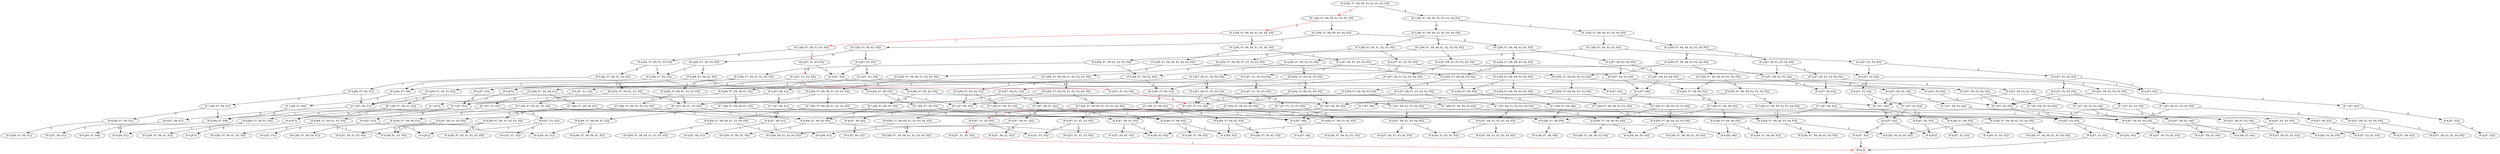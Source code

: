 strict digraph G {
  1 [ label="(P 0,[F6, F7, F8, F9, F1, F2, F3, F4, F5])" ];
  2 [ label="(P 1,[F6, F7, F8, F9, F1, F3, F4, F5])" ];
  3 [ label="(P 2,[F6, F7, F8, F9, F3, F4, F5])" ];
  4 [ label="(P 3,[F6, F7, F9, F3, F5])" ];
  5 [ label="(P 4,[F7, F3, F5])" ];
  6 [ label="(P 5,[F7, F3])" ];
  7 [ label="(P 6,[F7])" ];
  8 [ label="(P 7,[F7])" ];
  9 [ label="(P 8,[F7])" ];
  10 [ label="(P 9,[F7])" ];
  11 [ label="(P 6,[F7, F3])" ];
  12 [ label="(P 7,[F7, F3])" ];
  13 [ label="(P 8,[F7, F3])" ];
  14 [ label="(P 9,[F3])" ];
  15 [ label="(P 9,[F7, F3])" ];
  16 [ color="red" label="(P10,[])" ];
  17 [ label="(P 5,[F7, F3, F5])" ];
  18 [ label="(P 6,[F7, F3, F5])" ];
  19 [ label="(P 7,[F7, F3, F5])" ];
  20 [ label="(P 8,[F7, F3, F5])" ];
  21 [ label="(P 9,[F3, F5])" ];
  22 [ label="(P 9,[F7, F3, F5])" ];
  23 [ label="(P 4,[F6, F7, F9, F3, F5])" ];
  24 [ label="(P 5,[F6, F7, F9, F3])" ];
  25 [ label="(P 6,[F6, F7, F9])" ];
  26 [ label="(P 7,[F6, F7, F9])" ];
  27 [ label="(P 8,[F6, F7, F9])" ];
  28 [ label="(P 9,[F6, F7, F9])" ];
  29 [ label="(P 6,[F6, F7, F9, F3])" ];
  30 [ label="(P 7,[F7, F9, F3])" ];
  31 [ label="(P 8,[F7, F9, F3])" ];
  32 [ label="(P 9,[F7, F9, F3])" ];
  33 [ label="(P 7,[F6, F7, F9, F3])" ];
  34 [ label="(P 8,[F6, F7, F9, F3])" ];
  35 [ label="(P 9,[F9, F3])" ];
  36 [ label="(P 9,[F6, F7, F9, F3])" ];
  37 [ label="(P 5,[F6, F7, F9, F3, F5])" ];
  38 [ label="(P 6,[F6, F7, F9, F3, F5])" ];
  39 [ label="(P 7,[F7, F9, F3, F5])" ];
  40 [ label="(P 8,[F7, F9, F3, F5])" ];
  41 [ label="(P 9,[F9, F3, F5])" ];
  42 [ label="(P 9,[F7, F9, F3, F5])" ];
  43 [ label="(P 7,[F6, F7, F9, F3, F5])" ];
  44 [ label="(P 8,[F6, F7, F9, F3, F5])" ];
  45 [ label="(P 9,[F6, F7, F9, F3, F5])" ];
  46 [ label="(P 3,[F6, F7, F8, F9, F3, F4, F5])" ];
  47 [ label="(P 4,[F7, F8, F3, F4, F5])" ];
  48 [ label="(P 5,[F7, F8, F3, F4])" ];
  49 [ label="(P 6,[F7, F8])" ];
  50 [ label="(P 7,[F7, F8])" ];
  51 [ label="(P 8,[F7, F8])" ];
  52 [ label="(P 9,[F7, F8])" ];
  53 [ label="(P 6,[F7, F8, F3, F4])" ];
  54 [ label="(P 7,[F7, F8, F3, F4])" ];
  55 [ label="(P 8,[F7, F8, F3, F4])" ];
  56 [ label="(P 9,[F8, F3, F4])" ];
  57 [ label="(P 9,[F7, F8, F3, F4])" ];
  58 [ label="(P 5,[F7, F8, F3, F4, F5])" ];
  59 [ label="(P 6,[F7, F8, F3, F4, F5])" ];
  60 [ label="(P 7,[F7, F8, F3, F4, F5])" ];
  61 [ label="(P 8,[F7, F8, F3, F4, F5])" ];
  62 [ label="(P 9,[F8, F3, F4, F5])" ];
  63 [ label="(P 9,[F7, F8, F3, F4, F5])" ];
  64 [ label="(P 4,[F6, F7, F8, F9, F3, F4, F5])" ];
  65 [ label="(P 5,[F6, F7, F8, F9, F3, F4])" ];
  66 [ label="(P 6,[F6, F7, F8, F9])" ];
  67 [ label="(P 7,[F6, F7, F8, F9])" ];
  68 [ label="(P 8,[F6, F7, F8, F9])" ];
  69 [ label="(P 9,[F8, F9])" ];
  70 [ label="(P 9,[F6, F7, F8, F9])" ];
  71 [ label="(P 6,[F6, F7, F8, F9, F3, F4])" ];
  72 [ label="(P 7,[F6, F7, F8, F9, F3, F4])" ];
  73 [ label="(P 8,[F6, F7, F8, F9, F3, F4])" ];
  74 [ label="(P 9,[F8, F9, F3, F4])" ];
  75 [ label="(P 9,[F6, F7, F8, F9, F3, F4])" ];
  76 [ label="(P 5,[F6, F7, F8, F9, F3, F4, F5])" ];
  77 [ label="(P 6,[F6, F7, F8, F9, F3, F4, F5])" ];
  78 [ label="(P 7,[F6, F7, F8, F9, F3, F4, F5])" ];
  79 [ label="(P 8,[F6, F7, F8, F9, F3, F4, F5])" ];
  80 [ label="(P 9,[F8, F9, F3, F4, F5])" ];
  81 [ label="(P 9,[F6, F7, F8, F9, F3, F4, F5])" ];
  82 [ label="(P 2,[F6, F7, F8, F9, F1, F3, F4, F5])" ];
  83 [ label="(P 3,[F6, F7, F9, F1, F3, F5])" ];
  84 [ label="(P 4,[F7, F1, F3, F5])" ];
  85 [ label="(P 5,[F7, F1, F3, F5])" ];
  86 [ label="(P 6,[F7, F1])" ];
  87 [ label="(P 7,[F7, F1])" ];
  88 [ label="(P 8,[F7, F1])" ];
  89 [ label="(P 9,[F1])" ];
  90 [ label="(P 9,[F7, F1])" ];
  91 [ label="(P 6,[F7, F1, F3, F5])" ];
  92 [ label="(P 7,[F7, F1, F3, F5])" ];
  93 [ label="(P 8,[F7, F1, F3, F5])" ];
  94 [ label="(P 9,[F1, F3, F5])" ];
  95 [ label="(P 9,[F7, F1, F3, F5])" ];
  96 [ label="(P 4,[F6, F7, F9, F1, F3, F5])" ];
  97 [ label="(P 5,[F6, F7, F9, F1, F3, F5])" ];
  98 [ label="(P 6,[F6, F7, F9, F1])" ];
  99 [ label="(P 7,[F7, F9, F1])" ];
  100 [ label="(P 8,[F7, F9, F1])" ];
  101 [ label="(P 9,[F7, F9, F1])" ];
  102 [ label="(P 7,[F6, F7, F9, F1])" ];
  103 [ label="(P 8,[F6, F7, F9, F1])" ];
  104 [ label="(P 9,[F9, F1])" ];
  105 [ label="(P 9,[F6, F7, F9, F1])" ];
  106 [ label="(P 6,[F6, F7, F9, F1, F3, F5])" ];
  107 [ label="(P 7,[F7, F9, F1, F3, F5])" ];
  108 [ label="(P 8,[F7, F9, F1, F3, F5])" ];
  109 [ label="(P 9,[F9, F1, F3, F5])" ];
  110 [ label="(P 9,[F7, F9, F1, F3, F5])" ];
  111 [ label="(P 7,[F6, F7, F9, F1, F3, F5])" ];
  112 [ label="(P 8,[F6, F7, F9, F1, F3, F5])" ];
  113 [ label="(P 9,[F6, F7, F9, F1, F3, F5])" ];
  114 [ label="(P 3,[F6, F7, F8, F9, F1, F3, F4, F5])" ];
  115 [ label="(P 4,[F7, F8, F1, F3, F4, F5])" ];
  116 [ label="(P 5,[F7, F8, F1, F3, F4, F5])" ];
  117 [ label="(P 6,[F7, F8, F1])" ];
  118 [ label="(P 7,[F7, F8, F1])" ];
  119 [ label="(P 8,[F7, F8, F1])" ];
  120 [ label="(P 9,[F8, F1])" ];
  121 [ label="(P 9,[F7, F8, F1])" ];
  122 [ label="(P 6,[F7, F8, F1, F3, F4, F5])" ];
  123 [ label="(P 7,[F7, F8, F1, F3, F4, F5])" ];
  124 [ label="(P 8,[F7, F8, F1, F3, F4, F5])" ];
  125 [ label="(P 9,[F8, F1, F3, F4, F5])" ];
  126 [ label="(P 9,[F7, F8, F1, F3, F4, F5])" ];
  127 [ label="(P 4,[F6, F7, F8, F9, F1, F3, F4, F5])" ];
  128 [ label="(P 5,[F6, F7, F8, F9, F1, F3, F4, F5])" ];
  129 [ label="(P 6,[F6, F7, F8, F9, F1])" ];
  130 [ label="(P 7,[F6, F7, F8, F9, F1])" ];
  131 [ label="(P 8,[F6, F7, F8, F9, F1])" ];
  132 [ label="(P 9,[F8, F9, F1])" ];
  133 [ label="(P 9,[F6, F7, F8, F9, F1])" ];
  134 [ label="(P 6,[F6, F7, F8, F9, F1, F3, F4, F5])" ];
  135 [ label="(P 7,[F6, F7, F8, F9, F1, F3, F4, F5])" ];
  136 [ label="(P 8,[F6, F7, F8, F9, F1, F3, F4, F5])" ];
  137 [ label="(P 9,[F8, F9, F1, F3, F4, F5])" ];
  138 [ label="(P 9,[F6, F7, F8, F9, F1, F3, F4, F5])" ];
  139 [ label="(P 1,[F6, F7, F8, F9, F1, F2, F3, F4, F5])" ];
  140 [ label="(P 2,[F6, F7, F8, F9, F2, F3, F4, F5])" ];
  141 [ label="(P 3,[F6, F7, F9, F2, F3, F5])" ];
  142 [ label="(P 4,[F7, F2, F3, F5])" ];
  143 [ label="(P 5,[F7, F2, F3])" ];
  144 [ label="(P 6,[F7, F2])" ];
  145 [ label="(P 7,[F7, F2])" ];
  146 [ label="(P 8,[F7, F2])" ];
  147 [ label="(P 9,[F7, F2])" ];
  148 [ label="(P 6,[F7, F2, F3])" ];
  149 [ label="(P 7,[F7, F2, F3])" ];
  150 [ label="(P 8,[F7, F2, F3])" ];
  151 [ label="(P 9,[F7, F2, F3])" ];
  152 [ label="(P 5,[F7, F2, F3, F5])" ];
  153 [ label="(P 6,[F7, F2, F3, F5])" ];
  154 [ label="(P 7,[F7, F2, F3, F5])" ];
  155 [ label="(P 8,[F7, F2, F3, F5])" ];
  156 [ label="(P 9,[F7, F2, F3, F5])" ];
  157 [ label="(P 4,[F6, F7, F9, F2, F3, F5])" ];
  158 [ label="(P 5,[F6, F7, F9, F2, F3])" ];
  159 [ label="(P 6,[F6, F7, F9, F2])" ];
  160 [ label="(P 7,[F6, F7, F9, F2])" ];
  161 [ label="(P 8,[F6, F7, F9, F2])" ];
  162 [ label="(P 9,[F6, F7, F9, F2])" ];
  163 [ label="(P 6,[F6, F7, F9, F2, F3])" ];
  164 [ label="(P 7,[F6, F7, F9, F2, F3])" ];
  165 [ label="(P 8,[F6, F7, F9, F2, F3])" ];
  166 [ label="(P 9,[F6, F7, F9, F2, F3])" ];
  167 [ label="(P 5,[F6, F7, F9, F2, F3, F5])" ];
  168 [ label="(P 6,[F6, F7, F9, F2, F3, F5])" ];
  169 [ label="(P 7,[F6, F7, F9, F2, F3, F5])" ];
  170 [ label="(P 8,[F6, F7, F9, F2, F3, F5])" ];
  171 [ label="(P 9,[F6, F7, F9, F2, F3, F5])" ];
  172 [ label="(P 3,[F6, F7, F8, F9, F2, F3, F4, F5])" ];
  173 [ label="(P 4,[F7, F8, F2, F3, F4, F5])" ];
  174 [ label="(P 5,[F7, F8, F2, F3, F4])" ];
  175 [ label="(P 6,[F7, F8, F2])" ];
  176 [ label="(P 7,[F7, F8, F2])" ];
  177 [ label="(P 8,[F7, F8, F2])" ];
  178 [ label="(P 9,[F7, F8, F2])" ];
  179 [ label="(P 6,[F7, F8, F2, F3, F4])" ];
  180 [ label="(P 7,[F7, F8, F2, F3, F4])" ];
  181 [ label="(P 8,[F7, F8, F2, F3, F4])" ];
  182 [ label="(P 9,[F7, F8, F2, F3, F4])" ];
  183 [ label="(P 5,[F7, F8, F2, F3, F4, F5])" ];
  184 [ label="(P 6,[F7, F8, F2, F3, F4, F5])" ];
  185 [ label="(P 7,[F7, F8, F2, F3, F4, F5])" ];
  186 [ label="(P 8,[F7, F8, F2, F3, F4, F5])" ];
  187 [ label="(P 9,[F7, F8, F2, F3, F4, F5])" ];
  188 [ label="(P 4,[F6, F7, F8, F9, F2, F3, F4, F5])" ];
  189 [ label="(P 5,[F6, F7, F8, F9, F2, F3, F4])" ];
  190 [ label="(P 6,[F6, F7, F8, F9, F2])" ];
  191 [ label="(P 7,[F6, F7, F8, F9, F2])" ];
  192 [ label="(P 8,[F6, F7, F8, F9, F2])" ];
  193 [ label="(P 9,[F6, F7, F8, F9, F2])" ];
  194 [ label="(P 6,[F6, F7, F8, F9, F2, F3, F4])" ];
  195 [ label="(P 7,[F6, F7, F8, F9, F2, F3, F4])" ];
  196 [ label="(P 8,[F6, F7, F8, F9, F2, F3, F4])" ];
  197 [ label="(P 9,[F6, F7, F8, F9, F2, F3, F4])" ];
  198 [ label="(P 5,[F6, F7, F8, F9, F2, F3, F4, F5])" ];
  199 [ label="(P 6,[F6, F7, F8, F9, F2, F3, F4, F5])" ];
  200 [ label="(P 7,[F6, F7, F8, F9, F2, F3, F4, F5])" ];
  201 [ label="(P 8,[F6, F7, F8, F9, F2, F3, F4, F5])" ];
  202 [ label="(P 9,[F6, F7, F8, F9, F2, F3, F4, F5])" ];
  203 [ label="(P 2,[F6, F7, F8, F9, F1, F2, F3, F4, F5])" ];
  204 [ label="(P 3,[F6, F7, F9, F1, F2, F3, F5])" ];
  205 [ label="(P 4,[F7, F1, F2, F3, F5])" ];
  206 [ label="(P 5,[F7, F1, F2, F3, F5])" ];
  207 [ label="(P 6,[F7, F1, F2])" ];
  208 [ label="(P 7,[F7, F1, F2])" ];
  209 [ label="(P 8,[F7, F1, F2])" ];
  210 [ label="(P 9,[F7, F1, F2])" ];
  211 [ label="(P 6,[F7, F1, F2, F3, F5])" ];
  212 [ label="(P 7,[F7, F1, F2, F3, F5])" ];
  213 [ label="(P 8,[F7, F1, F2, F3, F5])" ];
  214 [ label="(P 9,[F7, F1, F2, F3, F5])" ];
  215 [ label="(P 4,[F6, F7, F9, F1, F2, F3, F5])" ];
  216 [ label="(P 5,[F6, F7, F9, F1, F2, F3, F5])" ];
  217 [ label="(P 6,[F6, F7, F9, F1, F2])" ];
  218 [ label="(P 7,[F6, F7, F9, F1, F2])" ];
  219 [ label="(P 8,[F6, F7, F9, F1, F2])" ];
  220 [ label="(P 9,[F6, F7, F9, F1, F2])" ];
  221 [ label="(P 6,[F6, F7, F9, F1, F2, F3, F5])" ];
  222 [ label="(P 7,[F6, F7, F9, F1, F2, F3, F5])" ];
  223 [ label="(P 8,[F6, F7, F9, F1, F2, F3, F5])" ];
  224 [ label="(P 9,[F6, F7, F9, F1, F2, F3, F5])" ];
  225 [ label="(P 3,[F6, F7, F8, F9, F1, F2, F3, F4, F5])" ];
  226 [ label="(P 4,[F7, F8, F1, F2, F3, F4, F5])" ];
  227 [ label="(P 5,[F7, F8, F1, F2, F3, F4, F5])" ];
  228 [ label="(P 6,[F7, F8, F1, F2])" ];
  229 [ label="(P 7,[F7, F8, F1, F2])" ];
  230 [ label="(P 8,[F7, F8, F1, F2])" ];
  231 [ label="(P 9,[F7, F8, F1, F2])" ];
  232 [ label="(P 6,[F7, F8, F1, F2, F3, F4, F5])" ];
  233 [ label="(P 7,[F7, F8, F1, F2, F3, F4, F5])" ];
  234 [ label="(P 8,[F7, F8, F1, F2, F3, F4, F5])" ];
  235 [ label="(P 9,[F7, F8, F1, F2, F3, F4, F5])" ];
  236 [ label="(P 4,[F6, F7, F8, F9, F1, F2, F3, F4, F5])" ];
  237 [ label="(P 5,[F6, F7, F8, F9, F1, F2, F3, F4, F5])" ];
  238 [ label="(P 6,[F6, F7, F8, F9, F1, F2])" ];
  239 [ label="(P 7,[F6, F7, F8, F9, F1, F2])" ];
  240 [ label="(P 8,[F6, F7, F8, F9, F1, F2])" ];
  241 [ label="(P 9,[F6, F7, F8, F9, F1, F2])" ];
  242 [ label="(P 6,[F6, F7, F8, F9, F1, F2, F3, F4, F5])" ];
  243 [ label="(P 7,[F6, F7, F8, F9, F1, F2, F3, F4, F5])" ];
  244 [ label="(P 8,[F6, F7, F8, F9, F1, F2, F3, F4, F5])" ];
  245 [ label="(P 9,[F6, F7, F8, F9, F1, F2, F3, F4, F5])" ];
  9 -> 10 [ label="0" ];
  8 -> 9 [ label="0" ];
  7 -> 8 [ label="0" ];
  6 -> 7 [ label="1" ];
  13 -> 14 [ label="1" ];
  15 -> 16 [ label="1" ];
  13 -> 15 [ label="0" ];
  12 -> 13 [ label="0" ];
  11 -> 12 [ label="0" ];
  6 -> 11 [ label="0" ];
  5 -> 6 [ label="1" ];
  17 -> 7 [ label="1" ];
  20 -> 21 [ label="1" ];
  22 -> 16 [ label="1" ];
  20 -> 22 [ label="0" ];
  19 -> 20 [ label="0" ];
  18 -> 19 [ label="0" ];
  17 -> 18 [ label="0" ];
  5 -> 17 [ label="0" ];
  4 -> 5 [ label="1" ];
  27 -> 28 [ label="0" ];
  26 -> 27 [ label="0" ];
  25 -> 26 [ label="0" ];
  24 -> 25 [ label="1" ];
  31 -> 32 [ label="0" ];
  30 -> 31 [ label="0" ];
  29 -> 30 [ label="1" ];
  34 -> 35 [ label="1" ];
  34 -> 36 [ label="0" ];
  33 -> 34 [ label="0" ];
  29 -> 33 [ label="0" ];
  24 -> 29 [ label="0" ];
  23 -> 24 [ label="1" ];
  37 -> 25 [ label="1" ];
  40 -> 41 [ label="1" ];
  40 -> 42 [ label="0" ];
  39 -> 40 [ label="0" ];
  38 -> 39 [ label="1" ];
  44 -> 41 [ label="1" ];
  44 -> 45 [ label="0" ];
  43 -> 44 [ label="0" ];
  38 -> 43 [ label="0" ];
  37 -> 38 [ label="0" ];
  23 -> 37 [ label="0" ];
  4 -> 23 [ label="0" ];
  3 -> 4 [ label="1" ];
  51 -> 52 [ label="0" ];
  50 -> 51 [ label="0" ];
  49 -> 50 [ label="0" ];
  48 -> 49 [ label="1" ];
  53 -> 12 [ label="1" ];
  55 -> 56 [ label="1" ];
  55 -> 57 [ label="0" ];
  54 -> 55 [ label="0" ];
  53 -> 54 [ label="0" ];
  48 -> 53 [ label="0" ];
  47 -> 48 [ label="1" ];
  58 -> 49 [ label="1" ];
  59 -> 19 [ label="1" ];
  61 -> 62 [ label="1" ];
  61 -> 63 [ label="0" ];
  60 -> 61 [ label="0" ];
  59 -> 60 [ label="0" ];
  58 -> 59 [ label="0" ];
  47 -> 58 [ label="0" ];
  46 -> 47 [ label="1" ];
  68 -> 69 [ label="1" ];
  68 -> 70 [ label="0" ];
  67 -> 68 [ label="0" ];
  66 -> 67 [ label="0" ];
  65 -> 66 [ label="1" ];
  71 -> 30 [ label="1" ];
  73 -> 74 [ label="1" ];
  73 -> 75 [ label="0" ];
  72 -> 73 [ label="0" ];
  71 -> 72 [ label="0" ];
  65 -> 71 [ label="0" ];
  64 -> 65 [ label="1" ];
  76 -> 66 [ label="1" ];
  77 -> 39 [ label="1" ];
  79 -> 80 [ label="1" ];
  79 -> 81 [ label="0" ];
  78 -> 79 [ label="0" ];
  77 -> 78 [ label="0" ];
  76 -> 77 [ label="0" ];
  64 -> 76 [ label="0" ];
  46 -> 64 [ label="0" ];
  3 -> 46 [ label="0" ];
  2 -> 3 [ label="1" ];
  84 -> 6 [ label="1" ];
  87 -> 9 [ label="1" ];
  88 -> 89 [ label="1" ];
  88 -> 90 [ label="0" ];
  87 -> 88 [ label="0" ];
  86 -> 87 [ label="0" ];
  85 -> 86 [ label="1" ];
  92 -> 20 [ label="1" ];
  93 -> 94 [ label="1" ];
  95 -> 16 [ color="red" label="1" ];
  93 -> 95 [ color="red" label="0" ];
  92 -> 93 [ color="red" label="0" ];
  91 -> 92 [ color="red" label="0" ];
  85 -> 91 [ color="red" label="0" ];
  84 -> 85 [ color="red" label="0" ];
  83 -> 84 [ color="red" label="1" ];
  96 -> 24 [ label="1" ];
  100 -> 101 [ label="0" ];
  99 -> 100 [ label="0" ];
  98 -> 99 [ label="1" ];
  102 -> 27 [ label="1" ];
  103 -> 104 [ label="1" ];
  103 -> 105 [ label="0" ];
  102 -> 103 [ label="0" ];
  98 -> 102 [ label="0" ];
  97 -> 98 [ label="1" ];
  107 -> 40 [ label="1" ];
  108 -> 109 [ label="1" ];
  108 -> 110 [ label="0" ];
  107 -> 108 [ label="0" ];
  106 -> 107 [ label="1" ];
  111 -> 44 [ label="1" ];
  112 -> 109 [ label="1" ];
  112 -> 113 [ label="0" ];
  111 -> 112 [ label="0" ];
  106 -> 111 [ label="0" ];
  97 -> 106 [ label="0" ];
  96 -> 97 [ label="0" ];
  83 -> 96 [ label="0" ];
  82 -> 83 [ color="red" label="1" ];
  115 -> 48 [ label="1" ];
  117 -> 87 [ label="1" ];
  118 -> 51 [ label="1" ];
  119 -> 120 [ label="1" ];
  119 -> 121 [ label="0" ];
  118 -> 119 [ label="0" ];
  117 -> 118 [ label="0" ];
  116 -> 117 [ label="1" ];
  122 -> 92 [ label="1" ];
  123 -> 61 [ label="1" ];
  124 -> 125 [ label="1" ];
  124 -> 126 [ label="0" ];
  123 -> 124 [ label="0" ];
  122 -> 123 [ label="0" ];
  116 -> 122 [ label="0" ];
  115 -> 116 [ label="0" ];
  114 -> 115 [ label="1" ];
  127 -> 65 [ label="1" ];
  129 -> 99 [ label="1" ];
  130 -> 68 [ label="1" ];
  131 -> 132 [ label="1" ];
  131 -> 133 [ label="0" ];
  130 -> 131 [ label="0" ];
  129 -> 130 [ label="0" ];
  128 -> 129 [ label="1" ];
  134 -> 107 [ label="1" ];
  135 -> 79 [ label="1" ];
  136 -> 137 [ label="1" ];
  136 -> 138 [ label="0" ];
  135 -> 136 [ label="0" ];
  134 -> 135 [ label="0" ];
  128 -> 134 [ label="0" ];
  127 -> 128 [ label="0" ];
  114 -> 127 [ label="0" ];
  82 -> 114 [ label="0" ];
  2 -> 82 [ color="red" label="0" ];
  1 -> 2 [ color="red" label="1" ];
  146 -> 147 [ label="0" ];
  145 -> 146 [ label="0" ];
  144 -> 145 [ label="0" ];
  143 -> 144 [ label="1" ];
  148 -> 12 [ label="1" ];
  149 -> 13 [ label="1" ];
  150 -> 14 [ label="1" ];
  150 -> 151 [ label="0" ];
  149 -> 150 [ label="0" ];
  148 -> 149 [ label="0" ];
  143 -> 148 [ label="0" ];
  142 -> 143 [ label="1" ];
  152 -> 144 [ label="1" ];
  153 -> 19 [ label="1" ];
  154 -> 20 [ label="1" ];
  155 -> 21 [ label="1" ];
  155 -> 156 [ label="0" ];
  154 -> 155 [ label="0" ];
  153 -> 154 [ label="0" ];
  152 -> 153 [ label="0" ];
  142 -> 152 [ label="0" ];
  141 -> 142 [ label="1" ];
  160 -> 27 [ label="1" ];
  161 -> 162 [ label="0" ];
  160 -> 161 [ label="0" ];
  159 -> 160 [ label="0" ];
  158 -> 159 [ label="1" ];
  163 -> 30 [ label="1" ];
  164 -> 34 [ label="1" ];
  165 -> 35 [ label="1" ];
  165 -> 166 [ label="0" ];
  164 -> 165 [ label="0" ];
  163 -> 164 [ label="0" ];
  158 -> 163 [ label="0" ];
  157 -> 158 [ label="1" ];
  167 -> 159 [ label="1" ];
  168 -> 39 [ label="1" ];
  169 -> 44 [ label="1" ];
  170 -> 41 [ label="1" ];
  170 -> 171 [ label="0" ];
  169 -> 170 [ label="0" ];
  168 -> 169 [ label="0" ];
  167 -> 168 [ label="0" ];
  157 -> 167 [ label="0" ];
  141 -> 157 [ label="0" ];
  140 -> 141 [ label="1" ];
  176 -> 51 [ label="1" ];
  177 -> 178 [ label="0" ];
  176 -> 177 [ label="0" ];
  175 -> 176 [ label="0" ];
  174 -> 175 [ label="1" ];
  179 -> 12 [ label="1" ];
  180 -> 55 [ label="1" ];
  181 -> 56 [ label="1" ];
  181 -> 182 [ label="0" ];
  180 -> 181 [ label="0" ];
  179 -> 180 [ label="0" ];
  174 -> 179 [ label="0" ];
  173 -> 174 [ label="1" ];
  183 -> 175 [ label="1" ];
  184 -> 19 [ label="1" ];
  185 -> 61 [ label="1" ];
  186 -> 62 [ label="1" ];
  186 -> 187 [ label="0" ];
  185 -> 186 [ label="0" ];
  184 -> 185 [ label="0" ];
  183 -> 184 [ label="0" ];
  173 -> 183 [ label="0" ];
  172 -> 173 [ label="1" ];
  191 -> 68 [ label="1" ];
  192 -> 69 [ label="1" ];
  192 -> 193 [ label="0" ];
  191 -> 192 [ label="0" ];
  190 -> 191 [ label="0" ];
  189 -> 190 [ label="1" ];
  194 -> 30 [ label="1" ];
  195 -> 73 [ label="1" ];
  196 -> 74 [ label="1" ];
  196 -> 197 [ label="0" ];
  195 -> 196 [ label="0" ];
  194 -> 195 [ label="0" ];
  189 -> 194 [ label="0" ];
  188 -> 189 [ label="1" ];
  198 -> 190 [ label="1" ];
  199 -> 39 [ label="1" ];
  200 -> 79 [ label="1" ];
  201 -> 80 [ label="1" ];
  201 -> 202 [ label="0" ];
  200 -> 201 [ label="0" ];
  199 -> 200 [ label="0" ];
  198 -> 199 [ label="0" ];
  188 -> 198 [ label="0" ];
  172 -> 188 [ label="0" ];
  140 -> 172 [ label="0" ];
  139 -> 140 [ label="1" ];
  205 -> 143 [ label="1" ];
  208 -> 9 [ label="1" ];
  209 -> 89 [ label="1" ];
  209 -> 210 [ label="0" ];
  208 -> 209 [ label="0" ];
  207 -> 208 [ label="0" ];
  206 -> 207 [ label="1" ];
  211 -> 92 [ label="1" ];
  212 -> 20 [ label="1" ];
  213 -> 94 [ label="1" ];
  213 -> 214 [ label="0" ];
  212 -> 213 [ label="0" ];
  211 -> 212 [ label="0" ];
  206 -> 211 [ label="0" ];
  205 -> 206 [ label="0" ];
  204 -> 205 [ label="1" ];
  215 -> 158 [ label="1" ];
  217 -> 99 [ label="1" ];
  218 -> 27 [ label="1" ];
  219 -> 104 [ label="1" ];
  219 -> 220 [ label="0" ];
  218 -> 219 [ label="0" ];
  217 -> 218 [ label="0" ];
  216 -> 217 [ label="1" ];
  221 -> 107 [ label="1" ];
  222 -> 44 [ label="1" ];
  223 -> 109 [ label="1" ];
  223 -> 224 [ label="0" ];
  222 -> 223 [ label="0" ];
  221 -> 222 [ label="0" ];
  216 -> 221 [ label="0" ];
  215 -> 216 [ label="0" ];
  204 -> 215 [ label="0" ];
  203 -> 204 [ label="1" ];
  226 -> 174 [ label="1" ];
  228 -> 87 [ label="1" ];
  229 -> 51 [ label="1" ];
  230 -> 120 [ label="1" ];
  230 -> 231 [ label="0" ];
  229 -> 230 [ label="0" ];
  228 -> 229 [ label="0" ];
  227 -> 228 [ label="1" ];
  232 -> 92 [ label="1" ];
  233 -> 61 [ label="1" ];
  234 -> 125 [ label="1" ];
  234 -> 235 [ label="0" ];
  233 -> 234 [ label="0" ];
  232 -> 233 [ label="0" ];
  227 -> 232 [ label="0" ];
  226 -> 227 [ label="0" ];
  225 -> 226 [ label="1" ];
  236 -> 189 [ label="1" ];
  238 -> 99 [ label="1" ];
  239 -> 68 [ label="1" ];
  240 -> 132 [ label="1" ];
  240 -> 241 [ label="0" ];
  239 -> 240 [ label="0" ];
  238 -> 239 [ label="0" ];
  237 -> 238 [ label="1" ];
  242 -> 107 [ label="1" ];
  243 -> 79 [ label="1" ];
  244 -> 137 [ label="1" ];
  244 -> 245 [ label="0" ];
  243 -> 244 [ label="0" ];
  242 -> 243 [ label="0" ];
  237 -> 242 [ label="0" ];
  236 -> 237 [ label="0" ];
  225 -> 236 [ label="0" ];
  203 -> 225 [ label="0" ];
  139 -> 203 [ label="0" ];
  1 -> 139 [ label="0" ];
}
